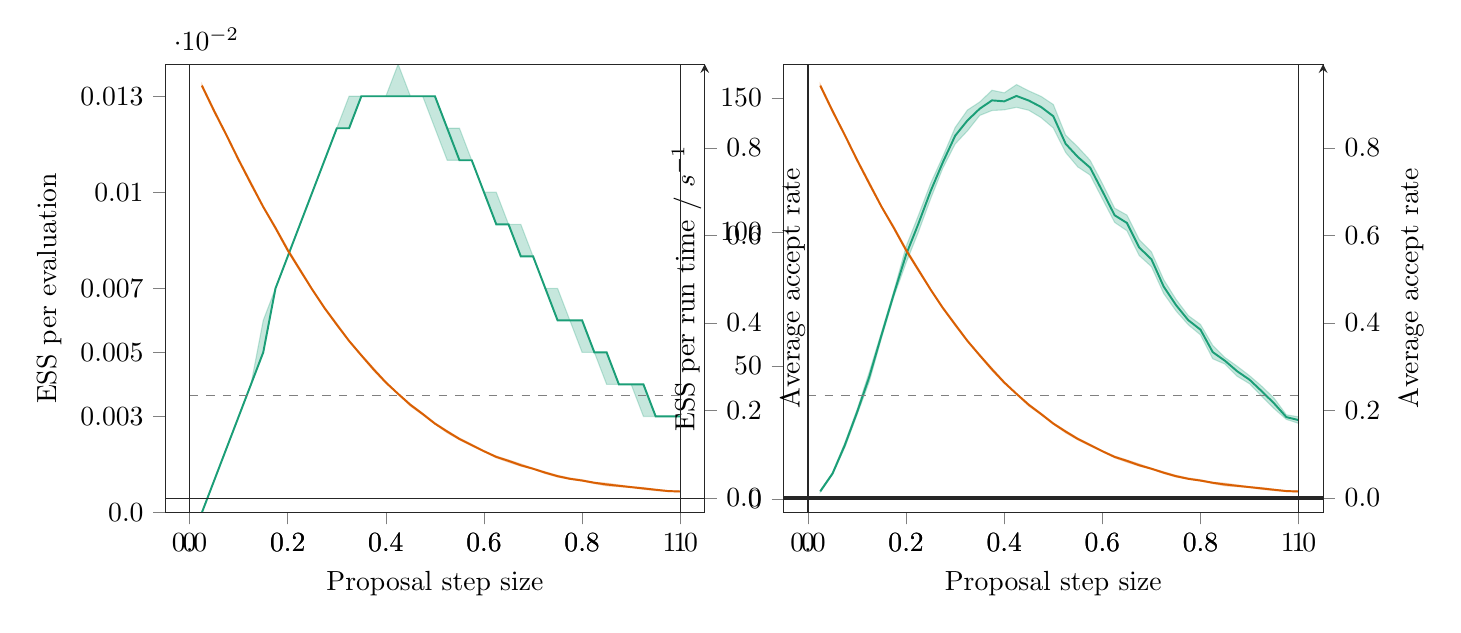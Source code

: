 % This file was created by matplotlib2tikz v0.6.11.
\begin{tikzpicture}

\definecolor{color1}{rgb}{0.851,0.373,0.008}
\definecolor{color0}{rgb}{0.106,0.62,0.467}

\begin{groupplot}[group style={group size=2 by 1}]
\nextgroupplot[
xlabel={Proposal step size},
ylabel={ESS per evaluation},
xmin=-0.05, xmax=1.05,
ymin=-0.0, ymax=0.014,
xtick={-0.2,0,0.2,0.4,0.6,0.8,1,1.2},
xticklabels={,0.0,0.2,0.4,0.6,0.8,1.0,},
ytick={-0.003,0,0.003,0.005,0.007,0.01,0.013,0.015},
yticklabels={,0.0,0.003,0.005,0.007,0.01,0.013,0.012},
tick align=outside,
tick pos=left,
x grid style={white!80.0!black},
y grid style={white!80.0!black},
axis line style={lightgray!20.0!black}
]
\path [draw=color0, fill=color0, opacity=0.25] (axis cs:0.025,0.0)
--(axis cs:0.025,0.0)
--(axis cs:0.05,0.001)
--(axis cs:0.075,0.002)
--(axis cs:0.1,0.003)
--(axis cs:0.125,0.004)
--(axis cs:0.15,0.005)
--(axis cs:0.175,0.007)
--(axis cs:0.2,0.008)
--(axis cs:0.225,0.009)
--(axis cs:0.25,0.01)
--(axis cs:0.275,0.011)
--(axis cs:0.3,0.012)
--(axis cs:0.325,0.012)
--(axis cs:0.35,0.013)
--(axis cs:0.375,0.013)
--(axis cs:0.4,0.013)
--(axis cs:0.425,0.013)
--(axis cs:0.45,0.013)
--(axis cs:0.475,0.013)
--(axis cs:0.5,0.012)
--(axis cs:0.525,0.011)
--(axis cs:0.55,0.011)
--(axis cs:0.575,0.011)
--(axis cs:0.6,0.01)
--(axis cs:0.625,0.009)
--(axis cs:0.65,0.009)
--(axis cs:0.675,0.008)
--(axis cs:0.7,0.008)
--(axis cs:0.725,0.007)
--(axis cs:0.75,0.006)
--(axis cs:0.775,0.006)
--(axis cs:0.8,0.005)
--(axis cs:0.825,0.005)
--(axis cs:0.85,0.004)
--(axis cs:0.875,0.004)
--(axis cs:0.9,0.004)
--(axis cs:0.925,0.003)
--(axis cs:0.95,0.003)
--(axis cs:0.975,0.003)
--(axis cs:1,0.003)
--(axis cs:1,0.003)
--(axis cs:1,0.003)
--(axis cs:0.975,0.003)
--(axis cs:0.95,0.003)
--(axis cs:0.925,0.004)
--(axis cs:0.9,0.004)
--(axis cs:0.875,0.004)
--(axis cs:0.85,0.005)
--(axis cs:0.825,0.005)
--(axis cs:0.8,0.006)
--(axis cs:0.775,0.006)
--(axis cs:0.75,0.007)
--(axis cs:0.725,0.007)
--(axis cs:0.7,0.008)
--(axis cs:0.675,0.009)
--(axis cs:0.65,0.009)
--(axis cs:0.625,0.01)
--(axis cs:0.6,0.01)
--(axis cs:0.575,0.011)
--(axis cs:0.55,0.012)
--(axis cs:0.525,0.012)
--(axis cs:0.5,0.013)
--(axis cs:0.475,0.013)
--(axis cs:0.45,0.013)
--(axis cs:0.425,0.014)
--(axis cs:0.4,0.013)
--(axis cs:0.375,0.013)
--(axis cs:0.35,0.013)
--(axis cs:0.325,0.013)
--(axis cs:0.3,0.012)
--(axis cs:0.275,0.011)
--(axis cs:0.25,0.01)
--(axis cs:0.225,0.009)
--(axis cs:0.2,0.008)
--(axis cs:0.175,0.007)
--(axis cs:0.15,0.006)
--(axis cs:0.125,0.004)
--(axis cs:0.1,0.003)
--(axis cs:0.075,0.002)
--(axis cs:0.05,0.001)
--(axis cs:0.025,0.0)
--cycle;

\addplot [line width=0.7pt, color0, forget plot]
table {%
0.025 0.0
0.05 0.001
0.075 0.002
0.1 0.003
0.125 0.004
0.15 0.005
0.175 0.007
0.2 0.008
0.225 0.009
0.25 0.01
0.275 0.011
0.3 0.012
0.325 0.012
0.35 0.013
0.375 0.013
0.4 0.013
0.425 0.013
0.45 0.013
0.475 0.013
0.5 0.013
0.525 0.012
0.55 0.011
0.575 0.011
0.6 0.01
0.625 0.009
0.65 0.009
0.675 0.008
0.7 0.008
0.725 0.007
0.75 0.006
0.775 0.006
0.8 0.006
0.825 0.005
0.85 0.005
0.875 0.004
0.9 0.004
0.925 0.004
0.95 0.003
0.975 0.003
1 0.003
};
\path [draw=lightgray!20.0!black, fill opacity=0] (axis cs:0,-0.0)
--(axis cs:0,0.014);

\path [draw=lightgray!20.0!black, fill opacity=0] (axis cs:1,-0.0)
--(axis cs:1,0.014);

\path [draw=lightgray!20.0!black, fill opacity=0] (axis cs:-0.05,0)
--(axis cs:1.05,0);

\path [draw=lightgray!20.0!black, fill opacity=0] (axis cs:-0.05,1)
--(axis cs:1.05,1);

\nextgroupplot[
xlabel={Proposal step size},
ylabel={ESS per run time / ${s}^{-1}$},
xmin=-0.05, xmax=1.05,
ymin=-4.783, ymax=162.591,
xtick={-0.2,0,0.2,0.4,0.6,0.8,1,1.2},
xticklabels={,0.0,0.2,0.4,0.6,0.8,1.0,},
tick align=outside,
tick pos=left,
x grid style={white!80.0!black},
y grid style={white!80.0!black},
axis line style={lightgray!20.0!black}
]
\path [draw=color0, fill=color0, opacity=0.25] (axis cs:0.025,3.46)
--(axis cs:0.025,2.825)
--(axis cs:0.05,9.414)
--(axis cs:0.075,19.503)
--(axis cs:0.1,31.697)
--(axis cs:0.125,44.112)
--(axis cs:0.15,60.483)
--(axis cs:0.175,75.822)
--(axis cs:0.2,88.486)
--(axis cs:0.225,99.948)
--(axis cs:0.25,112.39)
--(axis cs:0.275,123.893)
--(axis cs:0.3,132.829)
--(axis cs:0.325,137.699)
--(axis cs:0.35,143.47)
--(axis cs:0.375,145.295)
--(axis cs:0.4,145.551)
--(axis cs:0.425,146.486)
--(axis cs:0.45,145.397)
--(axis cs:0.475,142.657)
--(axis cs:0.5,138.772)
--(axis cs:0.525,129.668)
--(axis cs:0.55,124.21)
--(axis cs:0.575,121.216)
--(axis cs:0.6,112.334)
--(axis cs:0.625,103.521)
--(axis cs:0.65,100.402)
--(axis cs:0.675,91.176)
--(axis cs:0.7,86.998)
--(axis cs:0.725,76.974)
--(axis cs:0.75,70.51)
--(axis cs:0.775,65.319)
--(axis cs:0.8,61.525)
--(axis cs:0.825,52.611)
--(axis cs:0.85,50.629)
--(axis cs:0.875,46.052)
--(axis cs:0.9,43.292)
--(axis cs:0.925,38.581)
--(axis cs:0.95,34.007)
--(axis cs:0.975,29.989)
--(axis cs:1,28.485)
--(axis cs:1,30.946)
--(axis cs:1,30.946)
--(axis cs:0.975,31.684)
--(axis cs:0.95,37.927)
--(axis cs:0.925,42.336)
--(axis cs:0.9,46.296)
--(axis cs:0.875,49.788)
--(axis cs:0.85,53.063)
--(axis cs:0.825,57.578)
--(axis cs:0.8,65.419)
--(axis cs:0.775,68.757)
--(axis cs:0.75,74.837)
--(axis cs:0.725,82.136)
--(axis cs:0.7,92.506)
--(axis cs:0.675,97.164)
--(axis cs:0.65,106.261)
--(axis cs:0.625,108.844)
--(axis cs:0.6,118.048)
--(axis cs:0.575,126.719)
--(axis cs:0.55,131.686)
--(axis cs:0.525,136.132)
--(axis cs:0.5,147.531)
--(axis cs:0.475,150.58)
--(axis cs:0.45,152.638)
--(axis cs:0.425,154.983)
--(axis cs:0.4,151.897)
--(axis cs:0.375,152.863)
--(axis cs:0.35,148.475)
--(axis cs:0.325,145.485)
--(axis cs:0.3,138.996)
--(axis cs:0.275,128.202)
--(axis cs:0.25,118.125)
--(axis cs:0.225,106.14)
--(axis cs:0.2,94.577)
--(axis cs:0.175,77.953)
--(axis cs:0.15,62.69)
--(axis cs:0.125,47.779)
--(axis cs:0.1,33.673)
--(axis cs:0.075,21.248)
--(axis cs:0.05,10.145)
--(axis cs:0.025,3.46)
--cycle;

\addplot [line width=0.7pt, color0, forget plot]
table {%
0.025 3.143
0.05 9.78
0.075 20.376
0.1 32.685
0.125 45.946
0.15 61.587
0.175 76.887
0.2 91.532
0.225 103.044
0.25 115.257
0.275 126.047
0.3 135.913
0.325 141.592
0.35 145.972
0.375 149.079
0.4 148.724
0.425 150.734
0.45 149.017
0.475 146.619
0.5 143.152
0.525 132.9
0.55 127.948
0.575 123.967
0.6 115.191
0.625 106.183
0.65 103.331
0.675 94.17
0.7 89.752
0.725 79.555
0.75 72.674
0.775 67.038
0.8 63.472
0.825 55.094
0.85 51.846
0.875 47.92
0.9 44.794
0.925 40.458
0.95 35.967
0.975 30.837
1 29.715
};
\path [draw=lightgray!20.0!black, fill opacity=0] (axis cs:0,-4.783)
--(axis cs:0,162.591);

\path [draw=lightgray!20.0!black, fill opacity=0] (axis cs:1,-4.783)
--(axis cs:1,162.591);

\path [draw=lightgray!20.0!black, fill opacity=0] (axis cs:-0.05,0)
--(axis cs:1.05,0);

\path [draw=lightgray!20.0!black, fill opacity=0] (axis cs:-0.05,1)
--(axis cs:1.05,1);

\end{groupplot}

\begin{groupplot}[group style={group size=2 by 1}]
\nextgroupplot[
ylabel={Average accept rate},
xmin=-0.05, xmax=1.05,
ymin=-0.033, ymax=0.991,
axis y line=right,
ytick={-0.2,0,0.2,0.4,0.6,0.8,1},
yticklabels={,0.0,0.2,0.4,0.6,0.8,},
tick align=outside,
xtick pos=left,
ytick pos=right,
x grid style={white!80.0!black},
y grid style={white!80.0!black},
axis line style={lightgray!20.0!black}
]
\path [draw=color1, fill=color1, opacity=0.25] (axis cs:0.025,0.945)
--(axis cs:0.025,0.939)
--(axis cs:0.05,0.881)
--(axis cs:0.075,0.827)
--(axis cs:0.1,0.77)
--(axis cs:0.125,0.715)
--(axis cs:0.15,0.664)
--(axis cs:0.175,0.614)
--(axis cs:0.2,0.563)
--(axis cs:0.225,0.518)
--(axis cs:0.25,0.475)
--(axis cs:0.275,0.432)
--(axis cs:0.3,0.394)
--(axis cs:0.325,0.357)
--(axis cs:0.35,0.324)
--(axis cs:0.375,0.291)
--(axis cs:0.4,0.262)
--(axis cs:0.425,0.237)
--(axis cs:0.45,0.21)
--(axis cs:0.475,0.19)
--(axis cs:0.5,0.169)
--(axis cs:0.525,0.149)
--(axis cs:0.55,0.133)
--(axis cs:0.575,0.119)
--(axis cs:0.6,0.106)
--(axis cs:0.625,0.092)
--(axis cs:0.65,0.082)
--(axis cs:0.675,0.073)
--(axis cs:0.7,0.066)
--(axis cs:0.725,0.056)
--(axis cs:0.75,0.048)
--(axis cs:0.775,0.043)
--(axis cs:0.8,0.039)
--(axis cs:0.825,0.033)
--(axis cs:0.85,0.028)
--(axis cs:0.875,0.026)
--(axis cs:0.9,0.024)
--(axis cs:0.925,0.02)
--(axis cs:0.95,0.017)
--(axis cs:0.975,0.015)
--(axis cs:1,0.014)
--(axis cs:1,0.016)
--(axis cs:1,0.016)
--(axis cs:0.975,0.017)
--(axis cs:0.95,0.02)
--(axis cs:0.925,0.024)
--(axis cs:0.9,0.026)
--(axis cs:0.875,0.03)
--(axis cs:0.85,0.034)
--(axis cs:0.825,0.036)
--(axis cs:0.8,0.042)
--(axis cs:0.775,0.046)
--(axis cs:0.75,0.052)
--(axis cs:0.725,0.06)
--(axis cs:0.7,0.068)
--(axis cs:0.675,0.078)
--(axis cs:0.65,0.087)
--(axis cs:0.625,0.096)
--(axis cs:0.6,0.108)
--(axis cs:0.575,0.123)
--(axis cs:0.55,0.137)
--(axis cs:0.525,0.154)
--(axis cs:0.5,0.172)
--(axis cs:0.475,0.194)
--(axis cs:0.45,0.215)
--(axis cs:0.425,0.239)
--(axis cs:0.4,0.266)
--(axis cs:0.375,0.297)
--(axis cs:0.35,0.328)
--(axis cs:0.325,0.36)
--(axis cs:0.3,0.399)
--(axis cs:0.275,0.436)
--(axis cs:0.25,0.478)
--(axis cs:0.225,0.524)
--(axis cs:0.2,0.57)
--(axis cs:0.175,0.62)
--(axis cs:0.15,0.667)
--(axis cs:0.125,0.722)
--(axis cs:0.1,0.775)
--(axis cs:0.075,0.831)
--(axis cs:0.05,0.887)
--(axis cs:0.025,0.945)
--cycle;

\addplot [line width=0.7pt, color1, forget plot]
table {%
0.025 0.942
0.05 0.884
0.075 0.829
0.1 0.772
0.125 0.718
0.15 0.665
0.175 0.617
0.2 0.566
0.225 0.521
0.25 0.476
0.275 0.434
0.3 0.396
0.325 0.359
0.35 0.326
0.375 0.294
0.4 0.264
0.425 0.238
0.45 0.213
0.475 0.192
0.5 0.17
0.525 0.152
0.55 0.135
0.575 0.121
0.6 0.107
0.625 0.094
0.65 0.085
0.675 0.075
0.7 0.067
0.725 0.058
0.75 0.05
0.775 0.044
0.8 0.04
0.825 0.035
0.85 0.031
0.875 0.028
0.9 0.025
0.925 0.022
0.95 0.019
0.975 0.016
1 0.015
};
\addplot [lightgray!66.928!black, dashed, forget plot]
table {%
0 0.234
1 0.234
};
\path [draw=lightgray!20.0!black, fill opacity=0] (axis cs:0,-0.033)
--(axis cs:0,0.991);

\path [draw=lightgray!20.0!black, fill opacity=0] (axis cs:1,-0.033)
--(axis cs:1,0.991);

\path [draw=lightgray!20.0!black, fill opacity=0] (axis cs:-0.05,0)
--(axis cs:1.05,0);

\path [draw=lightgray!20.0!black, fill opacity=0] (axis cs:-0.05,1)
--(axis cs:1.05,1);

\nextgroupplot[
ylabel={Average accept rate},
xmin=-0.05, xmax=1.05,
ymin=-0.033, ymax=0.991,
axis y line=right,
ytick={-0.2,0,0.2,0.4,0.6,0.8,1},
yticklabels={,0.0,0.2,0.4,0.6,0.8,},
tick align=outside,
xtick pos=left,
ytick pos=right,
x grid style={white!80.0!black},
y grid style={white!80.0!black},
axis line style={lightgray!20.0!black}
]
\path [draw=color1, fill=color1, opacity=0.25] (axis cs:0.025,0.945)
--(axis cs:0.025,0.939)
--(axis cs:0.05,0.881)
--(axis cs:0.075,0.827)
--(axis cs:0.1,0.77)
--(axis cs:0.125,0.715)
--(axis cs:0.15,0.664)
--(axis cs:0.175,0.614)
--(axis cs:0.2,0.563)
--(axis cs:0.225,0.518)
--(axis cs:0.25,0.475)
--(axis cs:0.275,0.432)
--(axis cs:0.3,0.394)
--(axis cs:0.325,0.357)
--(axis cs:0.35,0.324)
--(axis cs:0.375,0.291)
--(axis cs:0.4,0.262)
--(axis cs:0.425,0.237)
--(axis cs:0.45,0.21)
--(axis cs:0.475,0.19)
--(axis cs:0.5,0.169)
--(axis cs:0.525,0.149)
--(axis cs:0.55,0.133)
--(axis cs:0.575,0.119)
--(axis cs:0.6,0.106)
--(axis cs:0.625,0.092)
--(axis cs:0.65,0.082)
--(axis cs:0.675,0.073)
--(axis cs:0.7,0.066)
--(axis cs:0.725,0.056)
--(axis cs:0.75,0.048)
--(axis cs:0.775,0.043)
--(axis cs:0.8,0.039)
--(axis cs:0.825,0.033)
--(axis cs:0.85,0.028)
--(axis cs:0.875,0.026)
--(axis cs:0.9,0.024)
--(axis cs:0.925,0.02)
--(axis cs:0.95,0.017)
--(axis cs:0.975,0.015)
--(axis cs:1,0.014)
--(axis cs:1,0.016)
--(axis cs:1,0.016)
--(axis cs:0.975,0.017)
--(axis cs:0.95,0.02)
--(axis cs:0.925,0.024)
--(axis cs:0.9,0.026)
--(axis cs:0.875,0.03)
--(axis cs:0.85,0.034)
--(axis cs:0.825,0.036)
--(axis cs:0.8,0.042)
--(axis cs:0.775,0.046)
--(axis cs:0.75,0.052)
--(axis cs:0.725,0.06)
--(axis cs:0.7,0.068)
--(axis cs:0.675,0.078)
--(axis cs:0.65,0.087)
--(axis cs:0.625,0.096)
--(axis cs:0.6,0.108)
--(axis cs:0.575,0.123)
--(axis cs:0.55,0.137)
--(axis cs:0.525,0.154)
--(axis cs:0.5,0.172)
--(axis cs:0.475,0.194)
--(axis cs:0.45,0.215)
--(axis cs:0.425,0.239)
--(axis cs:0.4,0.266)
--(axis cs:0.375,0.297)
--(axis cs:0.35,0.328)
--(axis cs:0.325,0.36)
--(axis cs:0.3,0.399)
--(axis cs:0.275,0.436)
--(axis cs:0.25,0.478)
--(axis cs:0.225,0.524)
--(axis cs:0.2,0.57)
--(axis cs:0.175,0.62)
--(axis cs:0.15,0.667)
--(axis cs:0.125,0.722)
--(axis cs:0.1,0.775)
--(axis cs:0.075,0.831)
--(axis cs:0.05,0.887)
--(axis cs:0.025,0.945)
--cycle;

\addplot [line width=0.7pt, color1, forget plot]
table {%
0.025 0.942
0.05 0.884
0.075 0.829
0.1 0.772
0.125 0.718
0.15 0.665
0.175 0.617
0.2 0.566
0.225 0.521
0.25 0.476
0.275 0.434
0.3 0.396
0.325 0.359
0.35 0.326
0.375 0.294
0.4 0.264
0.425 0.238
0.45 0.213
0.475 0.192
0.5 0.17
0.525 0.152
0.55 0.135
0.575 0.121
0.6 0.107
0.625 0.094
0.65 0.085
0.675 0.075
0.7 0.067
0.725 0.058
0.75 0.05
0.775 0.044
0.8 0.04
0.825 0.035
0.85 0.031
0.875 0.028
0.9 0.025
0.925 0.022
0.95 0.019
0.975 0.016
1 0.015
};
\addplot [lightgray!66.928!black, dashed, forget plot]
table {%
0 0.234
1 0.234
};
\path [draw=lightgray!20.0!black, fill opacity=0] (axis cs:0,-0.033)
--(axis cs:0,0.991);

\path [draw=lightgray!20.0!black, fill opacity=0] (axis cs:1,-0.033)
--(axis cs:1,0.991);

\path [draw=lightgray!20.0!black, fill opacity=0] (axis cs:-0.05,0)
--(axis cs:1.05,0);

\path [draw=lightgray!20.0!black, fill opacity=0] (axis cs:-0.05,1)
--(axis cs:1.05,1);

\end{groupplot}

\end{tikzpicture}